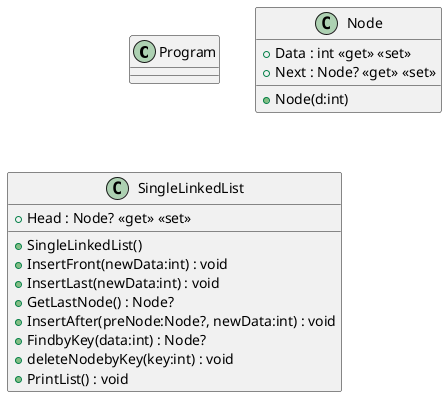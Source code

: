 @startuml
class Program {
}
class Node {
    + Node(d:int)
    + Data : int <<get>> <<set>>
    + Next : Node? <<get>> <<set>>
}
class SingleLinkedList {
    + SingleLinkedList()
    + Head : Node? <<get>> <<set>>
    + InsertFront(newData:int) : void
    + InsertLast(newData:int) : void
    + GetLastNode() : Node?
    + InsertAfter(preNode:Node?, newData:int) : void
    + FindbyKey(data:int) : Node?
    + deleteNodebyKey(key:int) : void
    + PrintList() : void
}
@enduml
